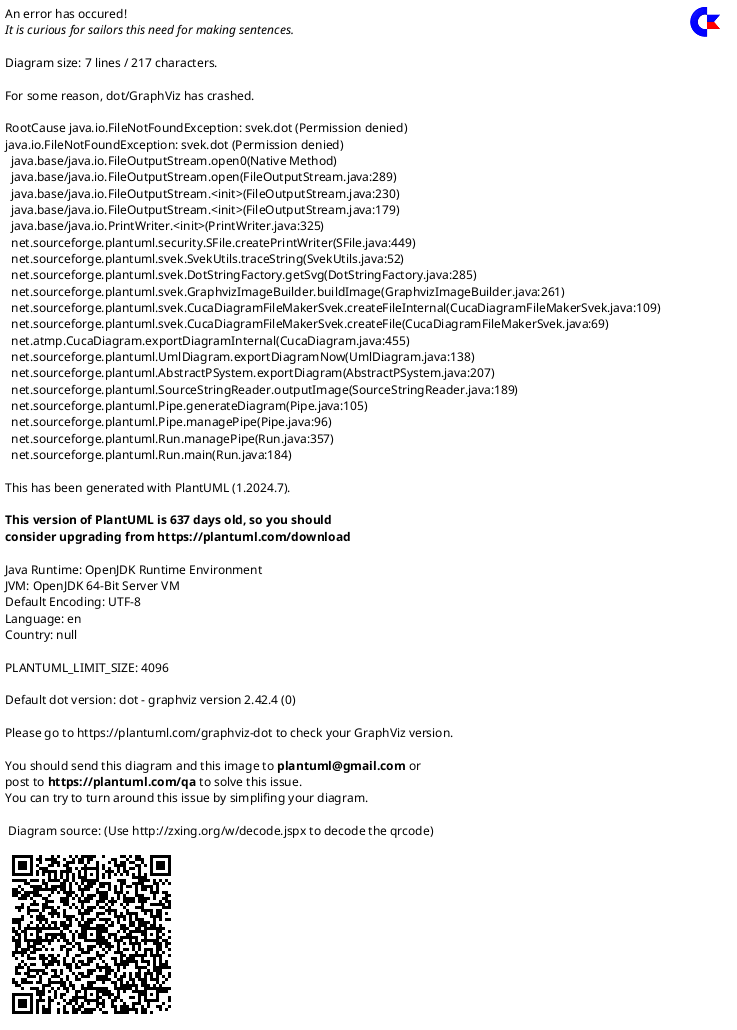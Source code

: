 {
  "sha1": "eq5buz0l4tulgbf6fij5lntleal48f4",
  "insertion": {
    "when": "2024-06-01T09:03:04.904Z",
    "url": "https://forum.plantuml.net/12823/accept-hexagon-content-without-overflow-deployment-diagram",
    "user": "plantuml@gmail.com"
  }
}
@startuml
!pragma svek_trace on
rectangle r1 {
 hexagon #pink "VeryLOOOOOOOOOOOOOOOOOOOg%n()VeryLOOOOOOOOOOOOOOOOOOOg%n()VeryLOOOOOOOOOOOOOOOOOOOg%n()VeryLOOOOOOOOOOOOOOOOOOOg%n()VeryLOOOOOOOOOOOOOOOOOOOg"
}

@enduml
